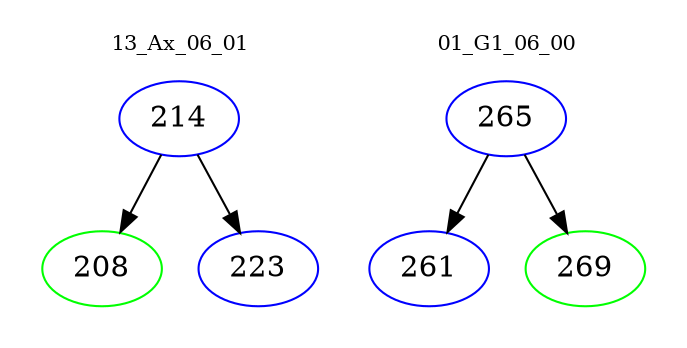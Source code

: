digraph{
subgraph cluster_0 {
color = white
label = "13_Ax_06_01";
fontsize=10;
T0_214 [label="214", color="blue"]
T0_214 -> T0_208 [color="black"]
T0_208 [label="208", color="green"]
T0_214 -> T0_223 [color="black"]
T0_223 [label="223", color="blue"]
}
subgraph cluster_1 {
color = white
label = "01_G1_06_00";
fontsize=10;
T1_265 [label="265", color="blue"]
T1_265 -> T1_261 [color="black"]
T1_261 [label="261", color="blue"]
T1_265 -> T1_269 [color="black"]
T1_269 [label="269", color="green"]
}
}
